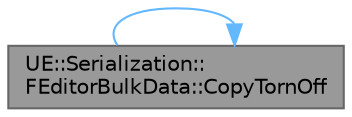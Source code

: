 digraph "UE::Serialization::FEditorBulkData::CopyTornOff"
{
 // INTERACTIVE_SVG=YES
 // LATEX_PDF_SIZE
  bgcolor="transparent";
  edge [fontname=Helvetica,fontsize=10,labelfontname=Helvetica,labelfontsize=10];
  node [fontname=Helvetica,fontsize=10,shape=box,height=0.2,width=0.4];
  rankdir="RL";
  Node1 [id="Node000001",label="UE::Serialization::\lFEditorBulkData::CopyTornOff",height=0.2,width=0.4,color="gray40", fillcolor="grey60", style="filled", fontcolor="black",tooltip="Make a torn-off copy of this bulk data."];
  Node1 -> Node1 [id="edge1_Node000001_Node000001",dir="back",color="steelblue1",style="solid",tooltip=" "];
}
